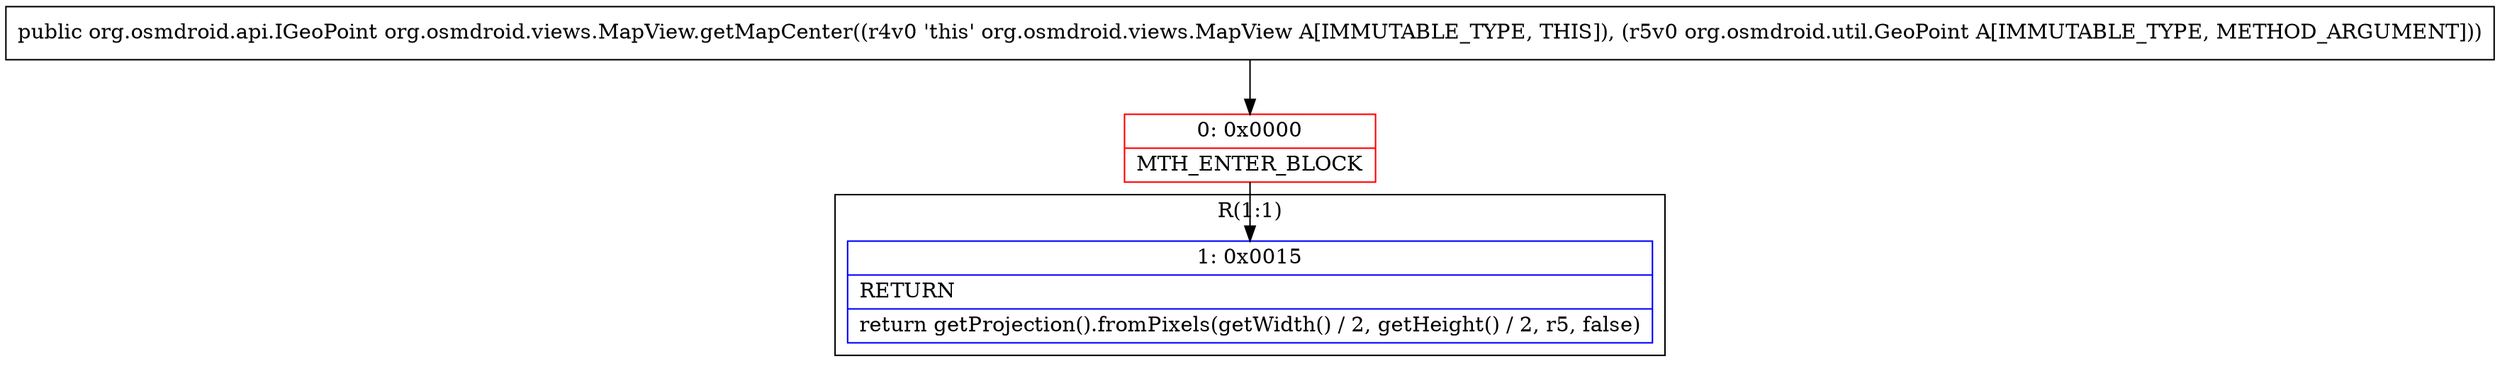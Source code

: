 digraph "CFG fororg.osmdroid.views.MapView.getMapCenter(Lorg\/osmdroid\/util\/GeoPoint;)Lorg\/osmdroid\/api\/IGeoPoint;" {
subgraph cluster_Region_1902791090 {
label = "R(1:1)";
node [shape=record,color=blue];
Node_1 [shape=record,label="{1\:\ 0x0015|RETURN\l|return getProjection().fromPixels(getWidth() \/ 2, getHeight() \/ 2, r5, false)\l}"];
}
Node_0 [shape=record,color=red,label="{0\:\ 0x0000|MTH_ENTER_BLOCK\l}"];
MethodNode[shape=record,label="{public org.osmdroid.api.IGeoPoint org.osmdroid.views.MapView.getMapCenter((r4v0 'this' org.osmdroid.views.MapView A[IMMUTABLE_TYPE, THIS]), (r5v0 org.osmdroid.util.GeoPoint A[IMMUTABLE_TYPE, METHOD_ARGUMENT])) }"];
MethodNode -> Node_0;
Node_0 -> Node_1;
}

